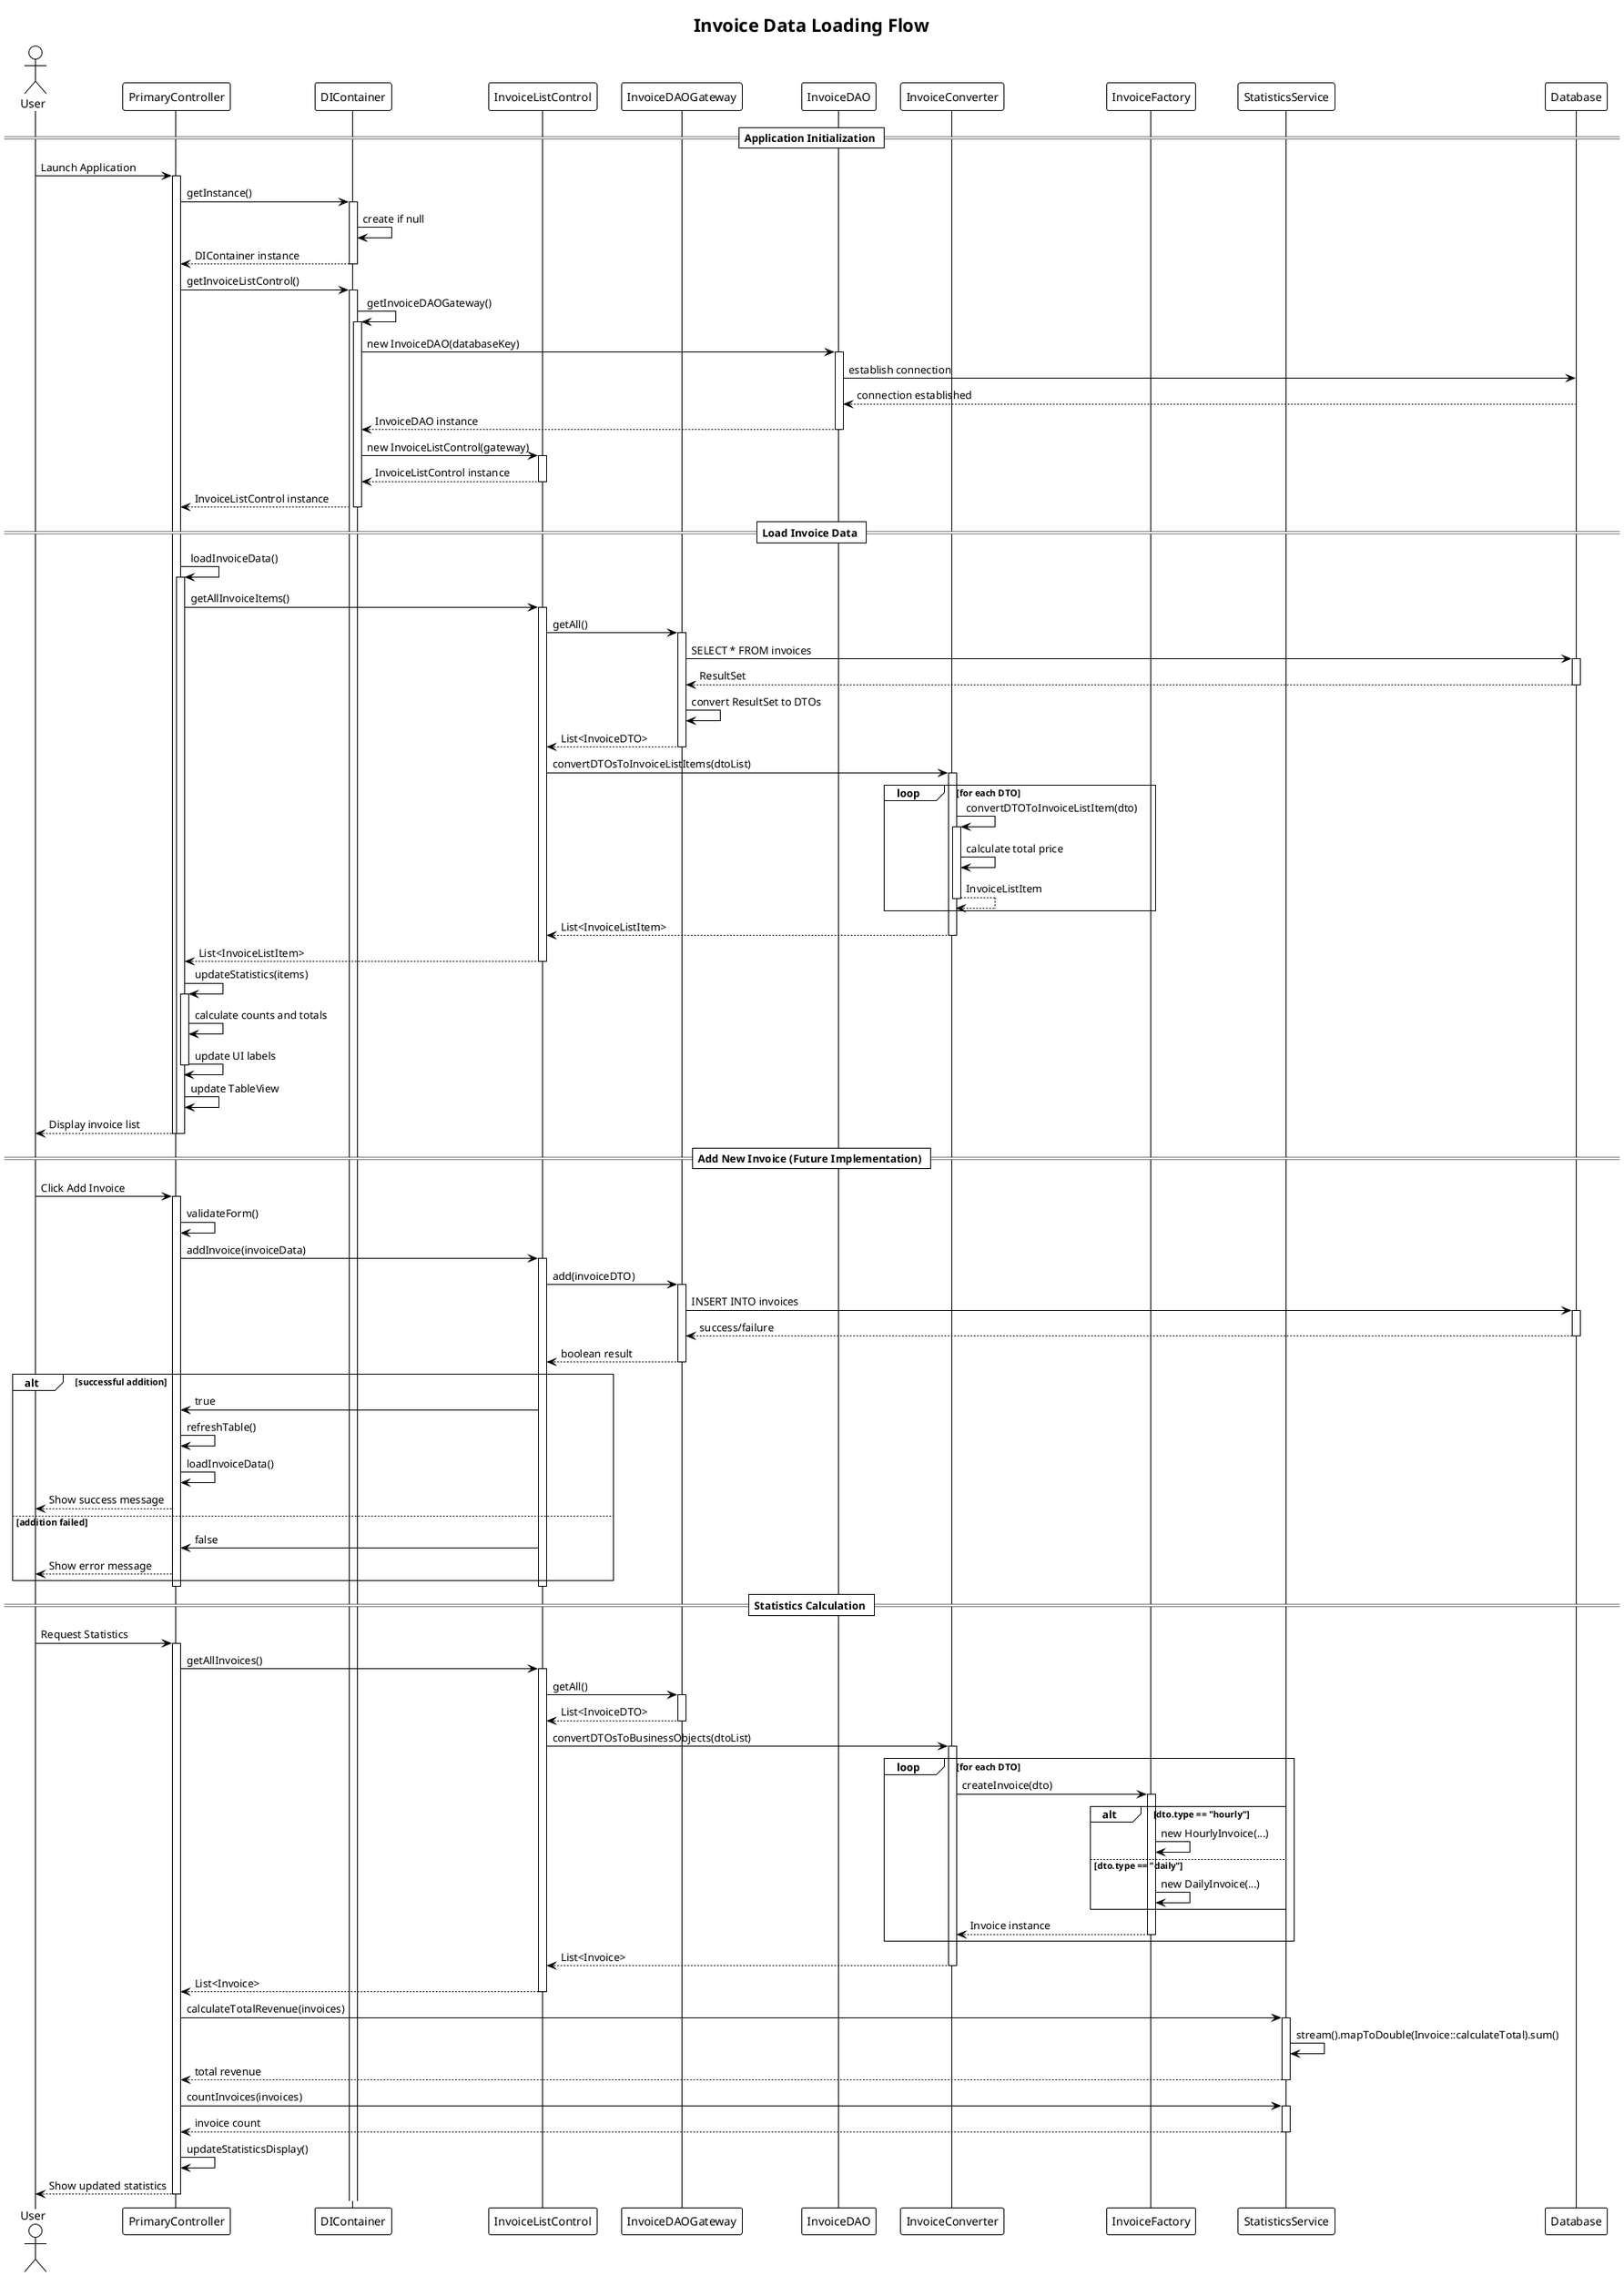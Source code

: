 @startuml Invoice Manager Sequence Diagram

!theme plain

title Invoice Data Loading Flow

actor User
participant "PrimaryController" as PC
participant "DIContainer" as DI
participant "InvoiceListControl" as ILC
participant "InvoiceDAOGateway" as DAO
participant "InvoiceDAO" as IMPL
participant "InvoiceConverter" as CONV
participant "InvoiceFactory" as FACT
participant "StatisticsService" as STATS
participant "Database" as DB

== Application Initialization ==

User -> PC : Launch Application
activate PC

PC -> DI : getInstance()
activate DI
DI -> DI : create if null
DI --> PC : DIContainer instance
deactivate DI

PC -> DI : getInvoiceListControl()
activate DI

DI -> DI : getInvoiceDAOGateway()
activate DI
DI -> IMPL : new InvoiceDAO(databaseKey)
activate IMPL
IMPL -> DB : establish connection
DB --> IMPL : connection established
IMPL --> DI : InvoiceDAO instance
deactivate IMPL

DI -> ILC : new InvoiceListControl(gateway)
activate ILC
ILC --> DI : InvoiceListControl instance
deactivate ILC

DI --> PC : InvoiceListControl instance
deactivate DI

== Load Invoice Data ==

PC -> PC : loadInvoiceData()
activate PC

PC -> ILC : getAllInvoiceItems()
activate ILC

ILC -> DAO : getAll()
activate DAO

DAO -> DB : SELECT * FROM invoices
activate DB
DB --> DAO : ResultSet
deactivate DB

DAO -> DAO : convert ResultSet to DTOs
DAO --> ILC : List<InvoiceDTO>
deactivate DAO

ILC -> CONV : convertDTOsToInvoiceListItems(dtoList)
activate CONV

loop for each DTO
    CONV -> CONV : convertDTOToInvoiceListItem(dto)
    activate CONV
    CONV -> CONV : calculate total price
    CONV --> CONV : InvoiceListItem
    deactivate CONV
end

CONV --> ILC : List<InvoiceListItem>
deactivate CONV

ILC --> PC : List<InvoiceListItem>
deactivate ILC

PC -> PC : updateStatistics(items)
activate PC
PC -> PC : calculate counts and totals
PC -> PC : update UI labels
deactivate PC

PC -> PC : update TableView
PC --> User : Display invoice list
deactivate PC
deactivate PC

== Add New Invoice (Future Implementation) ==

User -> PC : Click Add Invoice
activate PC

PC -> PC : validateForm()
PC -> ILC : addInvoice(invoiceData)
activate ILC

ILC -> DAO : add(invoiceDTO)
activate DAO

DAO -> DB : INSERT INTO invoices
activate DB
DB --> DAO : success/failure
deactivate DB

DAO --> ILC : boolean result
deactivate DAO

alt successful addition
    ILC -> PC : true
    PC -> PC : refreshTable()
    PC -> PC : loadInvoiceData()
    PC --> User : Show success message
else addition failed
    ILC -> PC : false
    PC --> User : Show error message
end

deactivate ILC
deactivate PC

== Statistics Calculation ==

User -> PC : Request Statistics
activate PC

PC -> ILC : getAllInvoices()
activate ILC

ILC -> DAO : getAll()
activate DAO
DAO --> ILC : List<InvoiceDTO>
deactivate DAO

ILC -> CONV : convertDTOsToBusinessObjects(dtoList)
activate CONV

loop for each DTO
    CONV -> FACT : createInvoice(dto)
    activate FACT
    alt dto.type == "hourly"
        FACT -> FACT : new HourlyInvoice(...)
    else dto.type == "daily"
        FACT -> FACT : new DailyInvoice(...)
    end
    FACT --> CONV : Invoice instance
    deactivate FACT
end

CONV --> ILC : List<Invoice>
deactivate CONV

ILC --> PC : List<Invoice>
deactivate ILC

PC -> STATS : calculateTotalRevenue(invoices)
activate STATS
STATS -> STATS : stream().mapToDouble(Invoice::calculateTotal).sum()
STATS --> PC : total revenue
deactivate STATS

PC -> STATS : countInvoices(invoices)
activate STATS
STATS --> PC : invoice count
deactivate STATS

PC -> PC : updateStatisticsDisplay()
PC --> User : Show updated statistics
deactivate PC

@enduml
